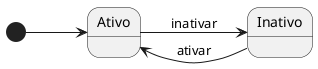@startuml 

left to right direction

[*] --> Ativo

state Inativo{

}

Ativo --> Inativo: inativar
Inativo --> Ativo: ativar
@enduml